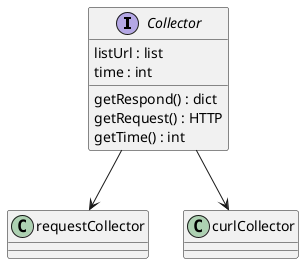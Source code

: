 @startuml ClassDiagramCollector

interface Collector {
    listUrl : list
    time : int
    getRespond() : dict
    getRequest() : HTTP
    getTime() : int
}
class requestCollector{}

Collector --> requestCollector
Collector --> curlCollector
@enduml